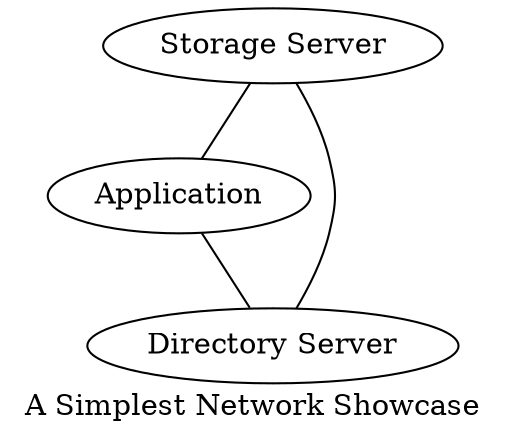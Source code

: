 graph {
    label = "A Simplest Network Showcase";
    Application -- "Directory Server";
    "Storage Server" -- Application;
    "Storage Server" -- "Directory Server";
}